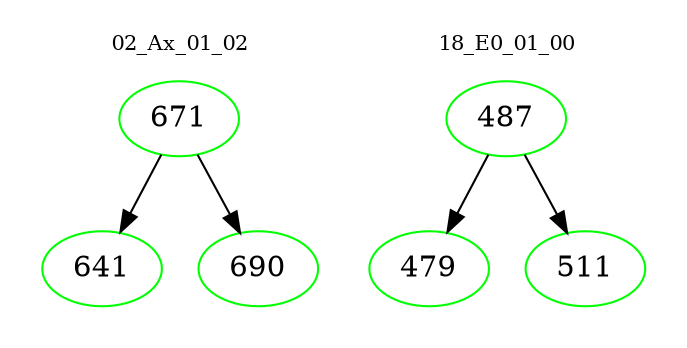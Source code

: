 digraph{
subgraph cluster_0 {
color = white
label = "02_Ax_01_02";
fontsize=10;
T0_671 [label="671", color="green"]
T0_671 -> T0_641 [color="black"]
T0_641 [label="641", color="green"]
T0_671 -> T0_690 [color="black"]
T0_690 [label="690", color="green"]
}
subgraph cluster_1 {
color = white
label = "18_E0_01_00";
fontsize=10;
T1_487 [label="487", color="green"]
T1_487 -> T1_479 [color="black"]
T1_479 [label="479", color="green"]
T1_487 -> T1_511 [color="black"]
T1_511 [label="511", color="green"]
}
}
